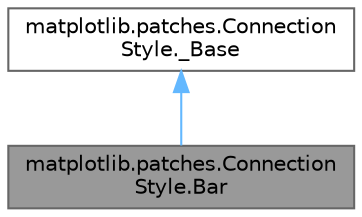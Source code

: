 digraph "matplotlib.patches.ConnectionStyle.Bar"
{
 // LATEX_PDF_SIZE
  bgcolor="transparent";
  edge [fontname=Helvetica,fontsize=10,labelfontname=Helvetica,labelfontsize=10];
  node [fontname=Helvetica,fontsize=10,shape=box,height=0.2,width=0.4];
  Node1 [id="Node000001",label="matplotlib.patches.Connection\lStyle.Bar",height=0.2,width=0.4,color="gray40", fillcolor="grey60", style="filled", fontcolor="black",tooltip=" "];
  Node2 -> Node1 [id="edge1_Node000001_Node000002",dir="back",color="steelblue1",style="solid",tooltip=" "];
  Node2 [id="Node000002",label="matplotlib.patches.Connection\lStyle._Base",height=0.2,width=0.4,color="gray40", fillcolor="white", style="filled",URL="$d8/d0c/classmatplotlib_1_1patches_1_1ConnectionStyle_1_1__Base.html",tooltip=" "];
}

